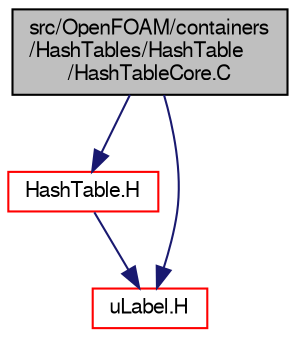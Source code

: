 digraph "src/OpenFOAM/containers/HashTables/HashTable/HashTableCore.C"
{
  bgcolor="transparent";
  edge [fontname="FreeSans",fontsize="10",labelfontname="FreeSans",labelfontsize="10"];
  node [fontname="FreeSans",fontsize="10",shape=record];
  Node0 [label="src/OpenFOAM/containers\l/HashTables/HashTable\l/HashTableCore.C",height=0.2,width=0.4,color="black", fillcolor="grey75", style="filled", fontcolor="black"];
  Node0 -> Node1 [color="midnightblue",fontsize="10",style="solid",fontname="FreeSans"];
  Node1 [label="HashTable.H",height=0.2,width=0.4,color="red",URL="$a08477.html"];
  Node1 -> Node8 [color="midnightblue",fontsize="10",style="solid",fontname="FreeSans"];
  Node8 [label="uLabel.H",height=0.2,width=0.4,color="red",URL="$a12410.html"];
  Node0 -> Node8 [color="midnightblue",fontsize="10",style="solid",fontname="FreeSans"];
}
